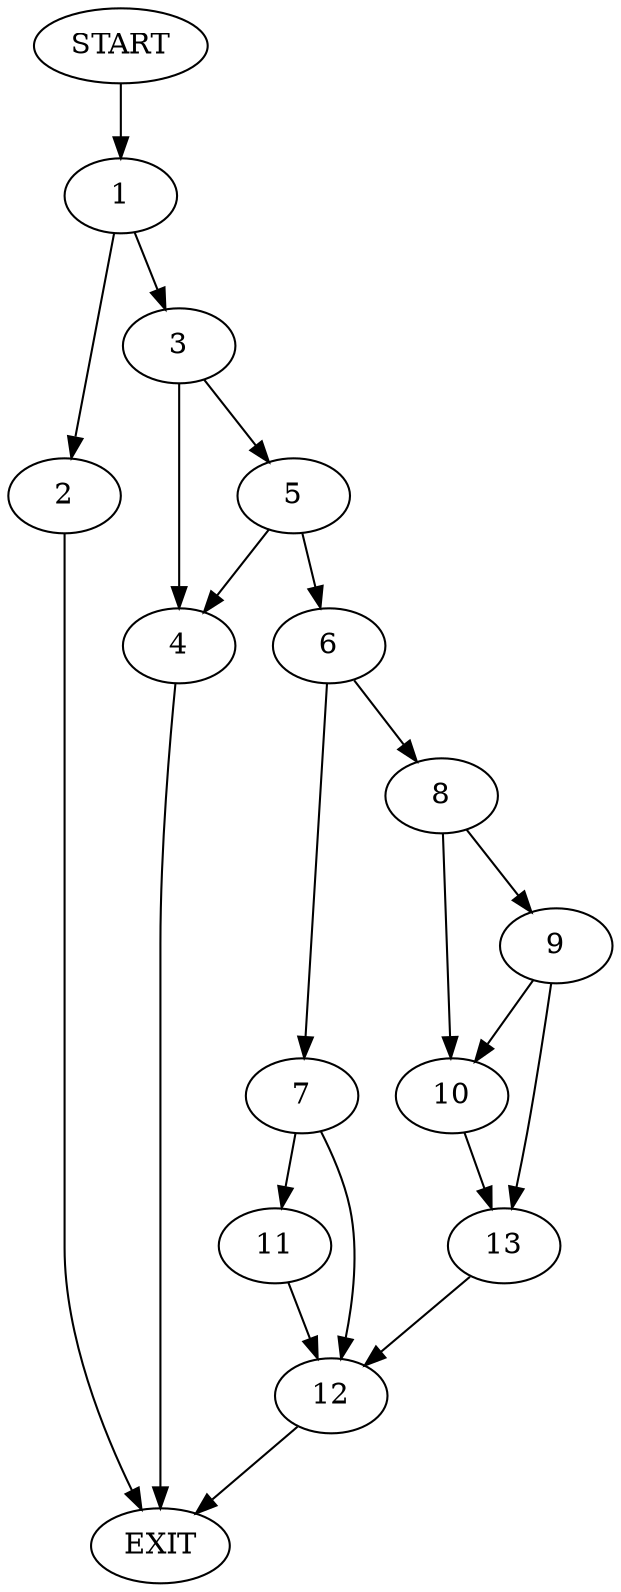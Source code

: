 digraph {
0 [label="START"]
14 [label="EXIT"]
0 -> 1
1 -> 2
1 -> 3
3 -> 4
3 -> 5
2 -> 14
4 -> 14
5 -> 6
5 -> 4
6 -> 7
6 -> 8
8 -> 9
8 -> 10
7 -> 11
7 -> 12
10 -> 13
9 -> 13
9 -> 10
13 -> 12
12 -> 14
11 -> 12
}
